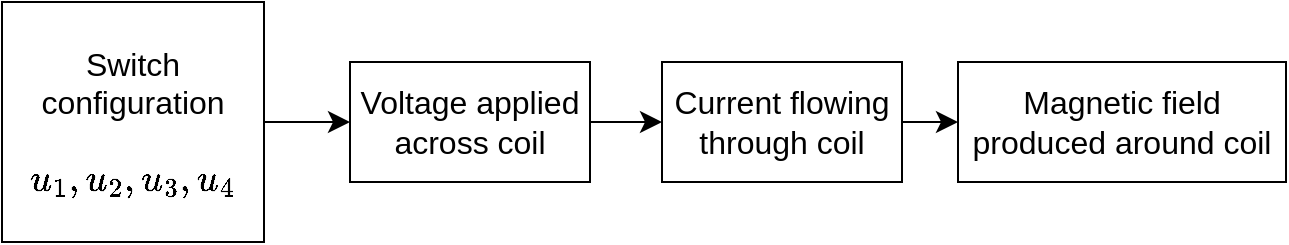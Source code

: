 <mxfile version="22.1.11" type="device">
  <diagram id="EGJNes0i60z-JK1KFXsS" name="Page-1">
    <mxGraphModel dx="1195" dy="735" grid="0" gridSize="10" guides="1" tooltips="1" connect="1" arrows="1" fold="1" page="1" pageScale="1" pageWidth="827" pageHeight="1169" math="1" shadow="0">
      <root>
        <mxCell id="0" />
        <mxCell id="1" parent="0" />
        <mxCell id="cUcM5UsywRj8lb4amaYQ-2" style="edgeStyle=none;curved=1;rounded=0;orthogonalLoop=1;jettySize=auto;html=1;entryX=0;entryY=0.5;entryDx=0;entryDy=0;fontSize=12;startSize=8;endSize=8;" edge="1" parent="1" source="cUcM5UsywRj8lb4amaYQ-3" target="cUcM5UsywRj8lb4amaYQ-5">
          <mxGeometry relative="1" as="geometry" />
        </mxCell>
        <mxCell id="cUcM5UsywRj8lb4amaYQ-3" value="Switch configuration&lt;br&gt;&lt;br&gt;`u_1, u_2, u_3, u_4`" style="rounded=0;whiteSpace=wrap;html=1;fontSize=16;" vertex="1" parent="1">
          <mxGeometry x="82" y="131" width="131" height="120" as="geometry" />
        </mxCell>
        <mxCell id="cUcM5UsywRj8lb4amaYQ-4" style="edgeStyle=none;curved=1;rounded=0;orthogonalLoop=1;jettySize=auto;html=1;entryX=0;entryY=0.5;entryDx=0;entryDy=0;fontSize=12;startSize=8;endSize=8;" edge="1" parent="1" source="cUcM5UsywRj8lb4amaYQ-5" target="cUcM5UsywRj8lb4amaYQ-7">
          <mxGeometry relative="1" as="geometry" />
        </mxCell>
        <mxCell id="cUcM5UsywRj8lb4amaYQ-5" value="Voltage applied across coil" style="rounded=0;whiteSpace=wrap;html=1;fontSize=16;" vertex="1" parent="1">
          <mxGeometry x="256" y="161" width="120" height="60" as="geometry" />
        </mxCell>
        <mxCell id="cUcM5UsywRj8lb4amaYQ-6" value="" style="edgeStyle=none;curved=1;rounded=0;orthogonalLoop=1;jettySize=auto;html=1;fontSize=12;startSize=8;endSize=8;" edge="1" parent="1" source="cUcM5UsywRj8lb4amaYQ-7" target="cUcM5UsywRj8lb4amaYQ-8">
          <mxGeometry relative="1" as="geometry" />
        </mxCell>
        <mxCell id="cUcM5UsywRj8lb4amaYQ-7" value="Current flowing through coil" style="rounded=0;whiteSpace=wrap;html=1;fontSize=16;" vertex="1" parent="1">
          <mxGeometry x="412" y="161" width="120" height="60" as="geometry" />
        </mxCell>
        <mxCell id="cUcM5UsywRj8lb4amaYQ-8" value="Magnetic field produced around coil" style="rounded=0;whiteSpace=wrap;html=1;fontSize=16;" vertex="1" parent="1">
          <mxGeometry x="560" y="161" width="164" height="60" as="geometry" />
        </mxCell>
      </root>
    </mxGraphModel>
  </diagram>
</mxfile>
